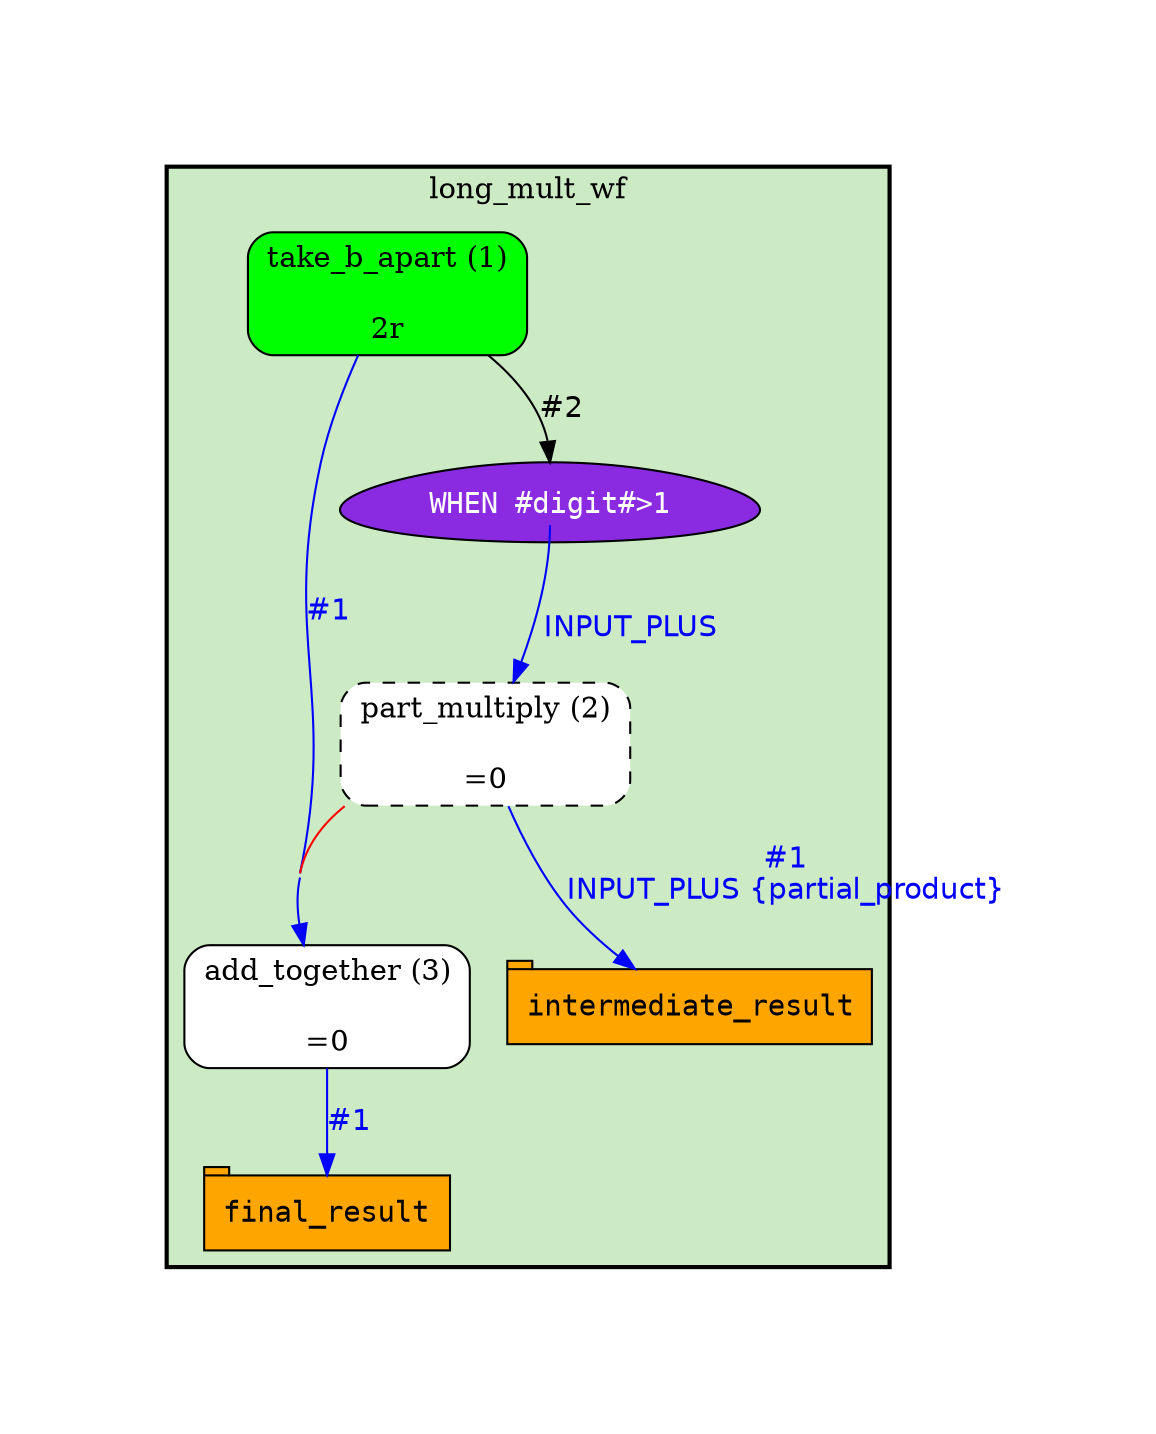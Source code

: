 digraph test {
	ratio="compress"; concentrate = "true"; name = "AnalysisWorkflow"; pad = "1.0";
	analysis_take_b_apart [fillcolor="green", fontname="Times-Roman", label=<<table border="0" cellborder="0" cellspacing="0" cellpadding="1"><tr><td colspan="1">take_b_apart (1)</td></tr><tr><td colspan="1"> </td></tr><tr><td bgcolor="green" width="100%">2r</td></tr></table>>, shape="Mrecord", style="filled"];
	analysis_add_together [fillcolor="white", fontname="Times-Roman", label=<<table border="0" cellborder="0" cellspacing="0" cellpadding="1"><tr><td colspan="1">add_together (3)</td></tr><tr><td colspan="1"> </td></tr><tr><td>=0</td></tr></table>>, shape="Mrecord", style="filled"];
	analysis_part_multiply [fillcolor="white", fontname="Times-Roman", label=<<table border="0" cellborder="0" cellspacing="0" cellpadding="1"><tr><td colspan="1">part_multiply (2)</td></tr><tr><td colspan="1"> </td></tr><tr><td>=0</td></tr></table>>, shape="Mrecord", style="dashed, filled"];
	table_final_result [fillcolor="orange", fontcolor="black", fontname="Courier", label=<<table border="0" cellborder="0" cellspacing="0" cellpadding="1"><tr><td colspan="1">final_result</td></tr></table>>, shape="tab", style="filled"];
	dfr_2_mp [fillcolor="blueviolet", fontcolor="white", fontname="Courier", label=<<table border="0" cellborder="0" cellspacing="0" cellpadding="1">i<tr><td></td></tr><tr><td port="cond_0">WHEN #digit#&gt;1</td></tr></table>>, shape="egg", style="filled"];
	table_intermediate_result [fillcolor="orange", fontcolor="black", fontname="Courier", label=<<table border="0" cellborder="0" cellspacing="0" cellpadding="1"><tr><td colspan="1">intermediate_result</td></tr></table>>, shape="tab", style="filled"];
	analysis_add_together -> table_final_result [color="blue", fontcolor="blue", fontname="Helvetica", label="#1\n"];
	analysis_part_multiply -> analysis_add_together [arrowhead="tee", color="red"];
	analysis_part_multiply -> table_intermediate_result [color="blue", fontcolor="blue", fontname="Helvetica", label="#1\nINPUT_PLUS {partial_product}"];
	analysis_take_b_apart -> analysis_add_together [color="blue", fontcolor="blue", fontname="Helvetica", label="#1\n"];
	analysis_take_b_apart -> dfr_2_mp [arrowhead="normal", color="black", fontcolor="black", fontname="Helvetica", headport="n", label="#2"];
	dfr_2_mp -> analysis_part_multiply [color="blue", fontcolor="blue", fontname="Helvetica", label="\nINPUT_PLUS ", tailport="cond_0"];

subgraph cluster_long_mult_wf {
	label="long_mult_wf";
	style="bold,filled";
	colorscheme=pastel19;
	fillcolor=3;
	analysis_add_together;
	analysis_part_multiply;
	analysis_take_b_apart;
	dfr_2_mp;
	table_final_result;
	table_intermediate_result;
}
}
